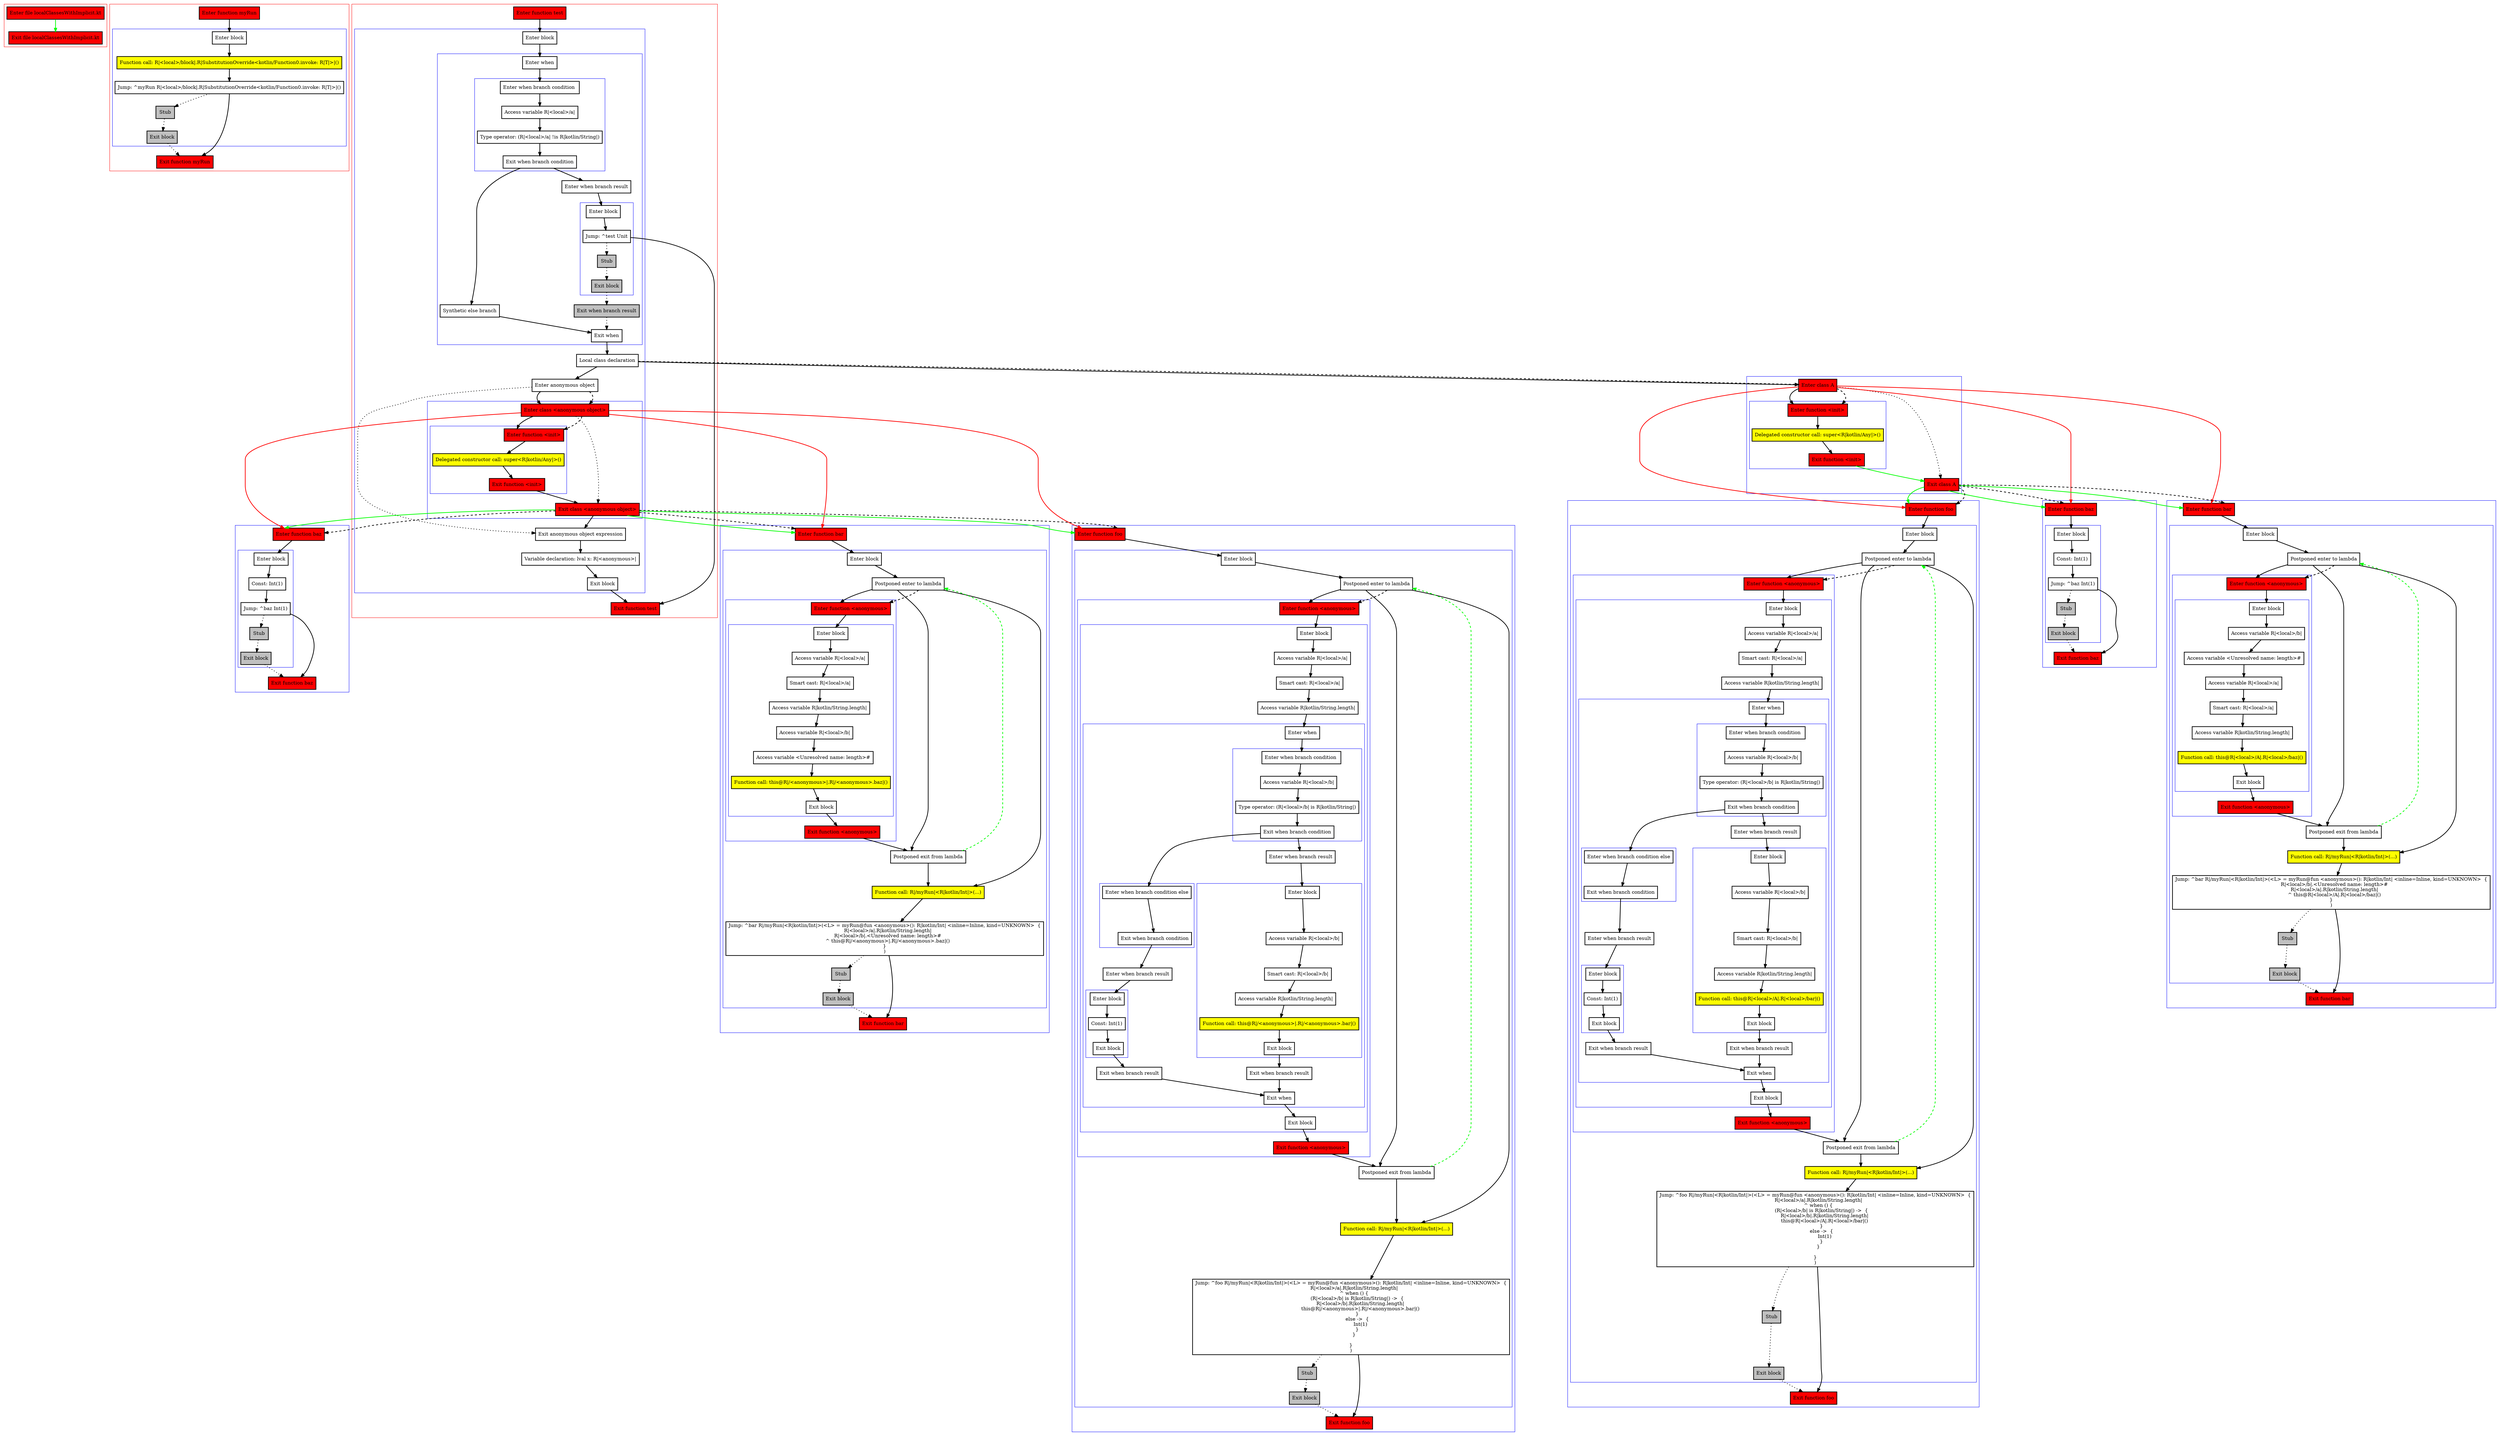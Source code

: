 digraph localClassesWithImplicit_kt {
    graph [nodesep=3]
    node [shape=box penwidth=2]
    edge [penwidth=2]

    subgraph cluster_0 {
        color=red
        0 [label="Enter file localClassesWithImplicit.kt" style="filled" fillcolor=red];
        1 [label="Exit file localClassesWithImplicit.kt" style="filled" fillcolor=red];
    }
    0 -> {1} [color=green];

    subgraph cluster_1 {
        color=red
        2 [label="Enter function myRun" style="filled" fillcolor=red];
        subgraph cluster_2 {
            color=blue
            3 [label="Enter block"];
            4 [label="Function call: R|<local>/block|.R|SubstitutionOverride<kotlin/Function0.invoke: R|T|>|()" style="filled" fillcolor=yellow];
            5 [label="Jump: ^myRun R|<local>/block|.R|SubstitutionOverride<kotlin/Function0.invoke: R|T|>|()"];
            6 [label="Stub" style="filled" fillcolor=gray];
            7 [label="Exit block" style="filled" fillcolor=gray];
        }
        8 [label="Exit function myRun" style="filled" fillcolor=red];
    }
    2 -> {3};
    3 -> {4};
    4 -> {5};
    5 -> {8};
    5 -> {6} [style=dotted];
    6 -> {7} [style=dotted];
    7 -> {8} [style=dotted];

    subgraph cluster_3 {
        color=red
        9 [label="Enter function test" style="filled" fillcolor=red];
        subgraph cluster_4 {
            color=blue
            10 [label="Enter block"];
            subgraph cluster_5 {
                color=blue
                11 [label="Enter when"];
                subgraph cluster_6 {
                    color=blue
                    12 [label="Enter when branch condition "];
                    13 [label="Access variable R|<local>/a|"];
                    14 [label="Type operator: (R|<local>/a| !is R|kotlin/String|)"];
                    15 [label="Exit when branch condition"];
                }
                16 [label="Synthetic else branch"];
                17 [label="Enter when branch result"];
                subgraph cluster_7 {
                    color=blue
                    18 [label="Enter block"];
                    19 [label="Jump: ^test Unit"];
                    20 [label="Stub" style="filled" fillcolor=gray];
                    21 [label="Exit block" style="filled" fillcolor=gray];
                }
                22 [label="Exit when branch result" style="filled" fillcolor=gray];
                23 [label="Exit when"];
            }
            24 [label="Local class declaration"];
            25 [label="Enter anonymous object"];
            subgraph cluster_8 {
                color=blue
                26 [label="Enter class <anonymous object>" style="filled" fillcolor=red];
                subgraph cluster_9 {
                    color=blue
                    27 [label="Enter function <init>" style="filled" fillcolor=red];
                    28 [label="Delegated constructor call: super<R|kotlin/Any|>()" style="filled" fillcolor=yellow];
                    29 [label="Exit function <init>" style="filled" fillcolor=red];
                }
                30 [label="Exit class <anonymous object>" style="filled" fillcolor=red];
            }
            31 [label="Exit anonymous object expression"];
            32 [label="Variable declaration: lval x: R|<anonymous>|"];
            33 [label="Exit block"];
        }
        34 [label="Exit function test" style="filled" fillcolor=red];
    }
    subgraph cluster_10 {
        color=blue
        35 [label="Enter function baz" style="filled" fillcolor=red];
        subgraph cluster_11 {
            color=blue
            36 [label="Enter block"];
            37 [label="Const: Int(1)"];
            38 [label="Jump: ^baz Int(1)"];
            39 [label="Stub" style="filled" fillcolor=gray];
            40 [label="Exit block" style="filled" fillcolor=gray];
        }
        41 [label="Exit function baz" style="filled" fillcolor=red];
    }
    subgraph cluster_12 {
        color=blue
        42 [label="Enter function bar" style="filled" fillcolor=red];
        subgraph cluster_13 {
            color=blue
            43 [label="Enter block"];
            44 [label="Postponed enter to lambda"];
            subgraph cluster_14 {
                color=blue
                45 [label="Enter function <anonymous>" style="filled" fillcolor=red];
                subgraph cluster_15 {
                    color=blue
                    46 [label="Enter block"];
                    47 [label="Access variable R|<local>/a|"];
                    48 [label="Smart cast: R|<local>/a|"];
                    49 [label="Access variable R|kotlin/String.length|"];
                    50 [label="Access variable R|<local>/b|"];
                    51 [label="Access variable <Unresolved name: length>#"];
                    52 [label="Function call: this@R|/<anonymous>|.R|/<anonymous>.baz|()" style="filled" fillcolor=yellow];
                    53 [label="Exit block"];
                }
                54 [label="Exit function <anonymous>" style="filled" fillcolor=red];
            }
            55 [label="Postponed exit from lambda"];
            56 [label="Function call: R|/myRun|<R|kotlin/Int|>(...)" style="filled" fillcolor=yellow];
            57 [label="Jump: ^bar R|/myRun|<R|kotlin/Int|>(<L> = myRun@fun <anonymous>(): R|kotlin/Int| <inline=Inline, kind=UNKNOWN>  {
    R|<local>/a|.R|kotlin/String.length|
    R|<local>/b|.<Unresolved name: length>#
    ^ this@R|/<anonymous>|.R|/<anonymous>.baz|()
}
)"];
            58 [label="Stub" style="filled" fillcolor=gray];
            59 [label="Exit block" style="filled" fillcolor=gray];
        }
        60 [label="Exit function bar" style="filled" fillcolor=red];
    }
    subgraph cluster_16 {
        color=blue
        61 [label="Enter function foo" style="filled" fillcolor=red];
        subgraph cluster_17 {
            color=blue
            62 [label="Enter block"];
            63 [label="Postponed enter to lambda"];
            subgraph cluster_18 {
                color=blue
                64 [label="Enter function <anonymous>" style="filled" fillcolor=red];
                subgraph cluster_19 {
                    color=blue
                    65 [label="Enter block"];
                    66 [label="Access variable R|<local>/a|"];
                    67 [label="Smart cast: R|<local>/a|"];
                    68 [label="Access variable R|kotlin/String.length|"];
                    subgraph cluster_20 {
                        color=blue
                        69 [label="Enter when"];
                        subgraph cluster_21 {
                            color=blue
                            70 [label="Enter when branch condition "];
                            71 [label="Access variable R|<local>/b|"];
                            72 [label="Type operator: (R|<local>/b| is R|kotlin/String|)"];
                            73 [label="Exit when branch condition"];
                        }
                        subgraph cluster_22 {
                            color=blue
                            74 [label="Enter when branch condition else"];
                            75 [label="Exit when branch condition"];
                        }
                        76 [label="Enter when branch result"];
                        subgraph cluster_23 {
                            color=blue
                            77 [label="Enter block"];
                            78 [label="Const: Int(1)"];
                            79 [label="Exit block"];
                        }
                        80 [label="Exit when branch result"];
                        81 [label="Enter when branch result"];
                        subgraph cluster_24 {
                            color=blue
                            82 [label="Enter block"];
                            83 [label="Access variable R|<local>/b|"];
                            84 [label="Smart cast: R|<local>/b|"];
                            85 [label="Access variable R|kotlin/String.length|"];
                            86 [label="Function call: this@R|/<anonymous>|.R|/<anonymous>.bar|()" style="filled" fillcolor=yellow];
                            87 [label="Exit block"];
                        }
                        88 [label="Exit when branch result"];
                        89 [label="Exit when"];
                    }
                    90 [label="Exit block"];
                }
                91 [label="Exit function <anonymous>" style="filled" fillcolor=red];
            }
            92 [label="Postponed exit from lambda"];
            93 [label="Function call: R|/myRun|<R|kotlin/Int|>(...)" style="filled" fillcolor=yellow];
            94 [label="Jump: ^foo R|/myRun|<R|kotlin/Int|>(<L> = myRun@fun <anonymous>(): R|kotlin/Int| <inline=Inline, kind=UNKNOWN>  {
    R|<local>/a|.R|kotlin/String.length|
    ^ when () {
        (R|<local>/b| is R|kotlin/String|) ->  {
            R|<local>/b|.R|kotlin/String.length|
            this@R|/<anonymous>|.R|/<anonymous>.bar|()
        }
        else ->  {
            Int(1)
        }
    }

}
)"];
            95 [label="Stub" style="filled" fillcolor=gray];
            96 [label="Exit block" style="filled" fillcolor=gray];
        }
        97 [label="Exit function foo" style="filled" fillcolor=red];
    }
    subgraph cluster_25 {
        color=blue
        98 [label="Enter class A" style="filled" fillcolor=red];
        subgraph cluster_26 {
            color=blue
            99 [label="Enter function <init>" style="filled" fillcolor=red];
            100 [label="Delegated constructor call: super<R|kotlin/Any|>()" style="filled" fillcolor=yellow];
            101 [label="Exit function <init>" style="filled" fillcolor=red];
        }
        102 [label="Exit class A" style="filled" fillcolor=red];
    }
    subgraph cluster_27 {
        color=blue
        103 [label="Enter function baz" style="filled" fillcolor=red];
        subgraph cluster_28 {
            color=blue
            104 [label="Enter block"];
            105 [label="Const: Int(1)"];
            106 [label="Jump: ^baz Int(1)"];
            107 [label="Stub" style="filled" fillcolor=gray];
            108 [label="Exit block" style="filled" fillcolor=gray];
        }
        109 [label="Exit function baz" style="filled" fillcolor=red];
    }
    subgraph cluster_29 {
        color=blue
        110 [label="Enter function bar" style="filled" fillcolor=red];
        subgraph cluster_30 {
            color=blue
            111 [label="Enter block"];
            112 [label="Postponed enter to lambda"];
            subgraph cluster_31 {
                color=blue
                113 [label="Enter function <anonymous>" style="filled" fillcolor=red];
                subgraph cluster_32 {
                    color=blue
                    114 [label="Enter block"];
                    115 [label="Access variable R|<local>/b|"];
                    116 [label="Access variable <Unresolved name: length>#"];
                    117 [label="Access variable R|<local>/a|"];
                    118 [label="Smart cast: R|<local>/a|"];
                    119 [label="Access variable R|kotlin/String.length|"];
                    120 [label="Function call: this@R|<local>/A|.R|<local>/baz|()" style="filled" fillcolor=yellow];
                    121 [label="Exit block"];
                }
                122 [label="Exit function <anonymous>" style="filled" fillcolor=red];
            }
            123 [label="Postponed exit from lambda"];
            124 [label="Function call: R|/myRun|<R|kotlin/Int|>(...)" style="filled" fillcolor=yellow];
            125 [label="Jump: ^bar R|/myRun|<R|kotlin/Int|>(<L> = myRun@fun <anonymous>(): R|kotlin/Int| <inline=Inline, kind=UNKNOWN>  {
    R|<local>/b|.<Unresolved name: length>#
    R|<local>/a|.R|kotlin/String.length|
    ^ this@R|<local>/A|.R|<local>/baz|()
}
)"];
            126 [label="Stub" style="filled" fillcolor=gray];
            127 [label="Exit block" style="filled" fillcolor=gray];
        }
        128 [label="Exit function bar" style="filled" fillcolor=red];
    }
    subgraph cluster_33 {
        color=blue
        129 [label="Enter function foo" style="filled" fillcolor=red];
        subgraph cluster_34 {
            color=blue
            130 [label="Enter block"];
            131 [label="Postponed enter to lambda"];
            subgraph cluster_35 {
                color=blue
                132 [label="Enter function <anonymous>" style="filled" fillcolor=red];
                subgraph cluster_36 {
                    color=blue
                    133 [label="Enter block"];
                    134 [label="Access variable R|<local>/a|"];
                    135 [label="Smart cast: R|<local>/a|"];
                    136 [label="Access variable R|kotlin/String.length|"];
                    subgraph cluster_37 {
                        color=blue
                        137 [label="Enter when"];
                        subgraph cluster_38 {
                            color=blue
                            138 [label="Enter when branch condition "];
                            139 [label="Access variable R|<local>/b|"];
                            140 [label="Type operator: (R|<local>/b| is R|kotlin/String|)"];
                            141 [label="Exit when branch condition"];
                        }
                        subgraph cluster_39 {
                            color=blue
                            142 [label="Enter when branch condition else"];
                            143 [label="Exit when branch condition"];
                        }
                        144 [label="Enter when branch result"];
                        subgraph cluster_40 {
                            color=blue
                            145 [label="Enter block"];
                            146 [label="Const: Int(1)"];
                            147 [label="Exit block"];
                        }
                        148 [label="Exit when branch result"];
                        149 [label="Enter when branch result"];
                        subgraph cluster_41 {
                            color=blue
                            150 [label="Enter block"];
                            151 [label="Access variable R|<local>/b|"];
                            152 [label="Smart cast: R|<local>/b|"];
                            153 [label="Access variable R|kotlin/String.length|"];
                            154 [label="Function call: this@R|<local>/A|.R|<local>/bar|()" style="filled" fillcolor=yellow];
                            155 [label="Exit block"];
                        }
                        156 [label="Exit when branch result"];
                        157 [label="Exit when"];
                    }
                    158 [label="Exit block"];
                }
                159 [label="Exit function <anonymous>" style="filled" fillcolor=red];
            }
            160 [label="Postponed exit from lambda"];
            161 [label="Function call: R|/myRun|<R|kotlin/Int|>(...)" style="filled" fillcolor=yellow];
            162 [label="Jump: ^foo R|/myRun|<R|kotlin/Int|>(<L> = myRun@fun <anonymous>(): R|kotlin/Int| <inline=Inline, kind=UNKNOWN>  {
    R|<local>/a|.R|kotlin/String.length|
    ^ when () {
        (R|<local>/b| is R|kotlin/String|) ->  {
            R|<local>/b|.R|kotlin/String.length|
            this@R|<local>/A|.R|<local>/bar|()
        }
        else ->  {
            Int(1)
        }
    }

}
)"];
            163 [label="Stub" style="filled" fillcolor=gray];
            164 [label="Exit block" style="filled" fillcolor=gray];
        }
        165 [label="Exit function foo" style="filled" fillcolor=red];
    }
    9 -> {10};
    10 -> {11};
    11 -> {12};
    12 -> {13};
    13 -> {14};
    14 -> {15};
    15 -> {16 17};
    16 -> {23};
    17 -> {18};
    18 -> {19};
    19 -> {34};
    19 -> {20} [style=dotted];
    20 -> {21} [style=dotted];
    21 -> {22} [style=dotted];
    22 -> {23} [style=dotted];
    23 -> {24};
    24 -> {25 98};
    24 -> {98} [style=dashed];
    25 -> {26};
    25 -> {31} [style=dotted];
    25 -> {26} [style=dashed];
    26 -> {27};
    26 -> {35 42 61} [color=red];
    26 -> {30} [style=dotted];
    26 -> {27} [style=dashed];
    27 -> {28};
    28 -> {29};
    29 -> {30};
    30 -> {31};
    30 -> {35 42 61} [color=green];
    30 -> {35 42 61} [style=dashed];
    31 -> {32};
    32 -> {33};
    33 -> {34};
    35 -> {36};
    36 -> {37};
    37 -> {38};
    38 -> {41};
    38 -> {39} [style=dotted];
    39 -> {40} [style=dotted];
    40 -> {41} [style=dotted];
    42 -> {43};
    43 -> {44};
    44 -> {45 55 56};
    44 -> {45} [style=dashed];
    45 -> {46};
    46 -> {47};
    47 -> {48};
    48 -> {49};
    49 -> {50};
    50 -> {51};
    51 -> {52};
    52 -> {53};
    53 -> {54};
    54 -> {55};
    55 -> {56};
    55 -> {44} [color=green style=dashed];
    56 -> {57};
    57 -> {60};
    57 -> {58} [style=dotted];
    58 -> {59} [style=dotted];
    59 -> {60} [style=dotted];
    61 -> {62};
    62 -> {63};
    63 -> {64 92 93};
    63 -> {64} [style=dashed];
    64 -> {65};
    65 -> {66};
    66 -> {67};
    67 -> {68};
    68 -> {69};
    69 -> {70};
    70 -> {71};
    71 -> {72};
    72 -> {73};
    73 -> {74 81};
    74 -> {75};
    75 -> {76};
    76 -> {77};
    77 -> {78};
    78 -> {79};
    79 -> {80};
    80 -> {89};
    81 -> {82};
    82 -> {83};
    83 -> {84};
    84 -> {85};
    85 -> {86};
    86 -> {87};
    87 -> {88};
    88 -> {89};
    89 -> {90};
    90 -> {91};
    91 -> {92};
    92 -> {93};
    92 -> {63} [color=green style=dashed];
    93 -> {94};
    94 -> {97};
    94 -> {95} [style=dotted];
    95 -> {96} [style=dotted];
    96 -> {97} [style=dotted];
    98 -> {99};
    98 -> {103 110 129} [color=red];
    98 -> {102} [style=dotted];
    98 -> {99} [style=dashed];
    99 -> {100};
    100 -> {101};
    101 -> {102} [color=green];
    102 -> {103 110 129} [color=green];
    102 -> {103 110 129} [style=dashed];
    103 -> {104};
    104 -> {105};
    105 -> {106};
    106 -> {109};
    106 -> {107} [style=dotted];
    107 -> {108} [style=dotted];
    108 -> {109} [style=dotted];
    110 -> {111};
    111 -> {112};
    112 -> {113 123 124};
    112 -> {113} [style=dashed];
    113 -> {114};
    114 -> {115};
    115 -> {116};
    116 -> {117};
    117 -> {118};
    118 -> {119};
    119 -> {120};
    120 -> {121};
    121 -> {122};
    122 -> {123};
    123 -> {124};
    123 -> {112} [color=green style=dashed];
    124 -> {125};
    125 -> {128};
    125 -> {126} [style=dotted];
    126 -> {127} [style=dotted];
    127 -> {128} [style=dotted];
    129 -> {130};
    130 -> {131};
    131 -> {132 160 161};
    131 -> {132} [style=dashed];
    132 -> {133};
    133 -> {134};
    134 -> {135};
    135 -> {136};
    136 -> {137};
    137 -> {138};
    138 -> {139};
    139 -> {140};
    140 -> {141};
    141 -> {142 149};
    142 -> {143};
    143 -> {144};
    144 -> {145};
    145 -> {146};
    146 -> {147};
    147 -> {148};
    148 -> {157};
    149 -> {150};
    150 -> {151};
    151 -> {152};
    152 -> {153};
    153 -> {154};
    154 -> {155};
    155 -> {156};
    156 -> {157};
    157 -> {158};
    158 -> {159};
    159 -> {160};
    160 -> {161};
    160 -> {131} [color=green style=dashed];
    161 -> {162};
    162 -> {165};
    162 -> {163} [style=dotted];
    163 -> {164} [style=dotted];
    164 -> {165} [style=dotted];

}
